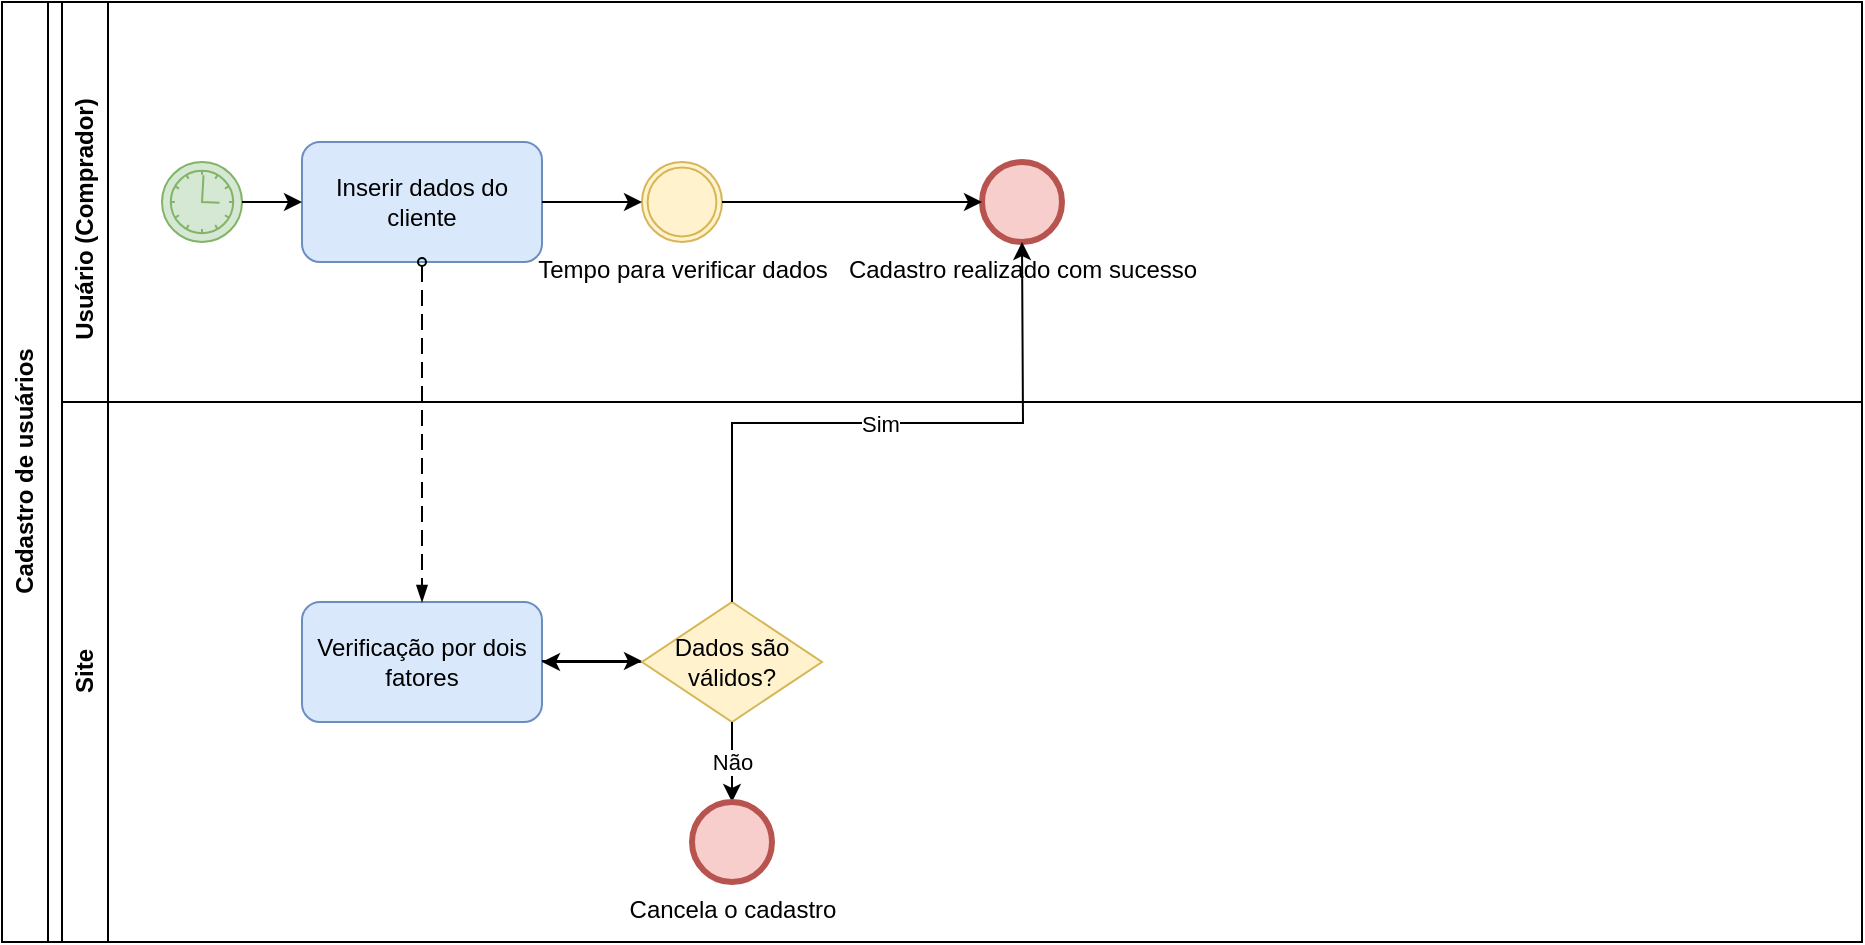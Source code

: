 <mxfile version="20.6.2" type="device"><diagram name="Page-1" id="2a216829-ef6e-dabb-86c1-c78162f3ba2b"><mxGraphModel dx="1422" dy="834" grid="1" gridSize="10" guides="1" tooltips="1" connect="1" arrows="1" fold="1" page="1" pageScale="1" pageWidth="850" pageHeight="1100" background="none" math="0" shadow="0"><root><mxCell id="0"/><mxCell id="1" parent="0"/><mxCell id="0lqSpKae0B7zIEsQ9JaU-1" value="Usuário (Comprador)&amp;nbsp; &amp;nbsp; &amp;nbsp; &amp;nbsp; &amp;nbsp; &amp;nbsp; &amp;nbsp;&amp;nbsp;" style="swimlane;horizontal=0;whiteSpace=wrap;html=1;align=right;" vertex="1" parent="1"><mxGeometry x="60" y="10" width="900" height="470" as="geometry"/></mxCell><mxCell id="0lqSpKae0B7zIEsQ9JaU-2" value="" style="points=[[0.145,0.145,0],[0.5,0,0],[0.855,0.145,0],[1,0.5,0],[0.855,0.855,0],[0.5,1,0],[0.145,0.855,0],[0,0.5,0]];shape=mxgraph.bpmn.event;html=1;verticalLabelPosition=bottom;labelBackgroundColor=#ffffff;verticalAlign=top;align=center;perimeter=ellipsePerimeter;outlineConnect=0;aspect=fixed;outline=standard;symbol=timer;fillColor=#d5e8d4;strokeColor=#82b366;" vertex="1" parent="0lqSpKae0B7zIEsQ9JaU-1"><mxGeometry x="50" y="80" width="40" height="40" as="geometry"/></mxCell><mxCell id="0lqSpKae0B7zIEsQ9JaU-4" value="Cadastro de usuários" style="swimlane;horizontal=0;whiteSpace=wrap;html=1;" vertex="1" parent="0lqSpKae0B7zIEsQ9JaU-1"><mxGeometry x="-30" width="930" height="470" as="geometry"/></mxCell><mxCell id="0lqSpKae0B7zIEsQ9JaU-16" value="Inserir dados do cliente" style="rounded=1;whiteSpace=wrap;html=1;fillColor=#dae8fc;strokeColor=#6c8ebf;" vertex="1" parent="0lqSpKae0B7zIEsQ9JaU-4"><mxGeometry x="150" y="70" width="120" height="60" as="geometry"/></mxCell><mxCell id="0lqSpKae0B7zIEsQ9JaU-29" value="Tempo para verificar dados&lt;br&gt;" style="points=[[0.145,0.145,0],[0.5,0,0],[0.855,0.145,0],[1,0.5,0],[0.855,0.855,0],[0.5,1,0],[0.145,0.855,0],[0,0.5,0]];shape=mxgraph.bpmn.event;html=1;verticalLabelPosition=bottom;labelBackgroundColor=#ffffff;verticalAlign=top;align=center;perimeter=ellipsePerimeter;outlineConnect=0;aspect=fixed;outline=throwing;symbol=general;fillColor=#fff2cc;strokeColor=#d6b656;" vertex="1" parent="0lqSpKae0B7zIEsQ9JaU-4"><mxGeometry x="320" y="80" width="40" height="40" as="geometry"/></mxCell><mxCell id="0lqSpKae0B7zIEsQ9JaU-31" value="Cadastro realizado com sucesso" style="points=[[0.145,0.145,0],[0.5,0,0],[0.855,0.145,0],[1,0.5,0],[0.855,0.855,0],[0.5,1,0],[0.145,0.855,0],[0,0.5,0]];shape=mxgraph.bpmn.event;html=1;verticalLabelPosition=bottom;labelBackgroundColor=#ffffff;verticalAlign=top;align=center;perimeter=ellipsePerimeter;outlineConnect=0;aspect=fixed;outline=end;symbol=terminate2;fillColor=#f8cecc;strokeColor=#b85450;" vertex="1" parent="0lqSpKae0B7zIEsQ9JaU-4"><mxGeometry x="490" y="80" width="40" height="40" as="geometry"/></mxCell><mxCell id="0lqSpKae0B7zIEsQ9JaU-6" value="" style="endArrow=classic;html=1;rounded=0;exitX=1;exitY=0.5;exitDx=0;exitDy=0;exitPerimeter=0;entryX=0;entryY=0.5;entryDx=0;entryDy=0;" edge="1" parent="0lqSpKae0B7zIEsQ9JaU-1" source="0lqSpKae0B7zIEsQ9JaU-2"><mxGeometry width="50" height="50" relative="1" as="geometry"><mxPoint x="370" y="180" as="sourcePoint"/><mxPoint x="120" y="100" as="targetPoint"/></mxGeometry></mxCell><mxCell id="0lqSpKae0B7zIEsQ9JaU-8" value="Site&lt;br&gt;" style="swimlane;horizontal=0;whiteSpace=wrap;html=1;" vertex="1" parent="1"><mxGeometry x="60" y="210" width="900" height="270" as="geometry"/></mxCell><mxCell id="0lqSpKae0B7zIEsQ9JaU-18" value="Verificação por dois fatores" style="rounded=1;whiteSpace=wrap;html=1;fillColor=#dae8fc;strokeColor=#6c8ebf;" vertex="1" parent="0lqSpKae0B7zIEsQ9JaU-8"><mxGeometry x="120" y="100" width="120" height="60" as="geometry"/></mxCell><mxCell id="0lqSpKae0B7zIEsQ9JaU-20" value="" style="endArrow=classic;html=1;rounded=0;exitX=1;exitY=0.5;exitDx=0;exitDy=0;" edge="1" parent="0lqSpKae0B7zIEsQ9JaU-8"><mxGeometry width="50" height="50" relative="1" as="geometry"><mxPoint x="240" y="129.5" as="sourcePoint"/><mxPoint x="290" y="129.5" as="targetPoint"/></mxGeometry></mxCell><mxCell id="0lqSpKae0B7zIEsQ9JaU-27" value="" style="edgeStyle=orthogonalEdgeStyle;rounded=0;orthogonalLoop=1;jettySize=auto;html=1;" edge="1" parent="0lqSpKae0B7zIEsQ9JaU-8" source="0lqSpKae0B7zIEsQ9JaU-23" target="0lqSpKae0B7zIEsQ9JaU-18"><mxGeometry relative="1" as="geometry"/></mxCell><mxCell id="0lqSpKae0B7zIEsQ9JaU-23" value="Dados são válidos?" style="rhombus;whiteSpace=wrap;html=1;fillColor=#fff2cc;strokeColor=#d6b656;" vertex="1" parent="0lqSpKae0B7zIEsQ9JaU-8"><mxGeometry x="290" y="100" width="90" height="60" as="geometry"/></mxCell><mxCell id="0lqSpKae0B7zIEsQ9JaU-25" value="Não" style="endArrow=classic;html=1;rounded=0;exitX=0.5;exitY=1;exitDx=0;exitDy=0;" edge="1" parent="0lqSpKae0B7zIEsQ9JaU-8" source="0lqSpKae0B7zIEsQ9JaU-23"><mxGeometry width="50" height="50" relative="1" as="geometry"><mxPoint x="340" y="170" as="sourcePoint"/><mxPoint x="335" y="200" as="targetPoint"/></mxGeometry></mxCell><mxCell id="0lqSpKae0B7zIEsQ9JaU-26" value="Cancela o cadastro" style="points=[[0.145,0.145,0],[0.5,0,0],[0.855,0.145,0],[1,0.5,0],[0.855,0.855,0],[0.5,1,0],[0.145,0.855,0],[0,0.5,0]];shape=mxgraph.bpmn.event;html=1;verticalLabelPosition=bottom;labelBackgroundColor=#ffffff;verticalAlign=top;align=center;perimeter=ellipsePerimeter;outlineConnect=0;aspect=fixed;outline=end;symbol=terminate2;fillColor=#f8cecc;strokeColor=#b85450;" vertex="1" parent="0lqSpKae0B7zIEsQ9JaU-8"><mxGeometry x="315" y="200" width="40" height="40" as="geometry"/></mxCell><mxCell id="0lqSpKae0B7zIEsQ9JaU-17" value="" style="endArrow=classic;html=1;rounded=0;exitX=1;exitY=0.5;exitDx=0;exitDy=0;" edge="1" parent="1" source="0lqSpKae0B7zIEsQ9JaU-16"><mxGeometry width="50" height="50" relative="1" as="geometry"><mxPoint x="380" y="200" as="sourcePoint"/><mxPoint x="350" y="110" as="targetPoint"/></mxGeometry></mxCell><mxCell id="0lqSpKae0B7zIEsQ9JaU-19" value="" style="dashed=1;dashPattern=8 4;endArrow=blockThin;endFill=1;startArrow=oval;startFill=0;endSize=6;startSize=4;html=1;rounded=0;exitX=0.5;exitY=1;exitDx=0;exitDy=0;" edge="1" parent="1" source="0lqSpKae0B7zIEsQ9JaU-16" target="0lqSpKae0B7zIEsQ9JaU-18"><mxGeometry width="160" relative="1" as="geometry"><mxPoint x="370" y="340" as="sourcePoint"/><mxPoint x="530" y="340" as="targetPoint"/></mxGeometry></mxCell><mxCell id="0lqSpKae0B7zIEsQ9JaU-28" value="Sim" style="edgeStyle=orthogonalEdgeStyle;rounded=0;orthogonalLoop=1;jettySize=auto;html=1;exitX=0.5;exitY=0;exitDx=0;exitDy=0;" edge="1" parent="1" source="0lqSpKae0B7zIEsQ9JaU-23"><mxGeometry relative="1" as="geometry"><mxPoint x="395" y="140" as="sourcePoint"/><mxPoint x="540" y="130" as="targetPoint"/></mxGeometry></mxCell><mxCell id="0lqSpKae0B7zIEsQ9JaU-30" value="" style="endArrow=classic;html=1;rounded=0;exitX=1;exitY=0.5;exitDx=0;exitDy=0;exitPerimeter=0;" edge="1" parent="1" source="0lqSpKae0B7zIEsQ9JaU-29"><mxGeometry width="50" height="50" relative="1" as="geometry"><mxPoint x="310" y="120" as="sourcePoint"/><mxPoint x="520" y="110" as="targetPoint"/></mxGeometry></mxCell></root></mxGraphModel></diagram></mxfile>